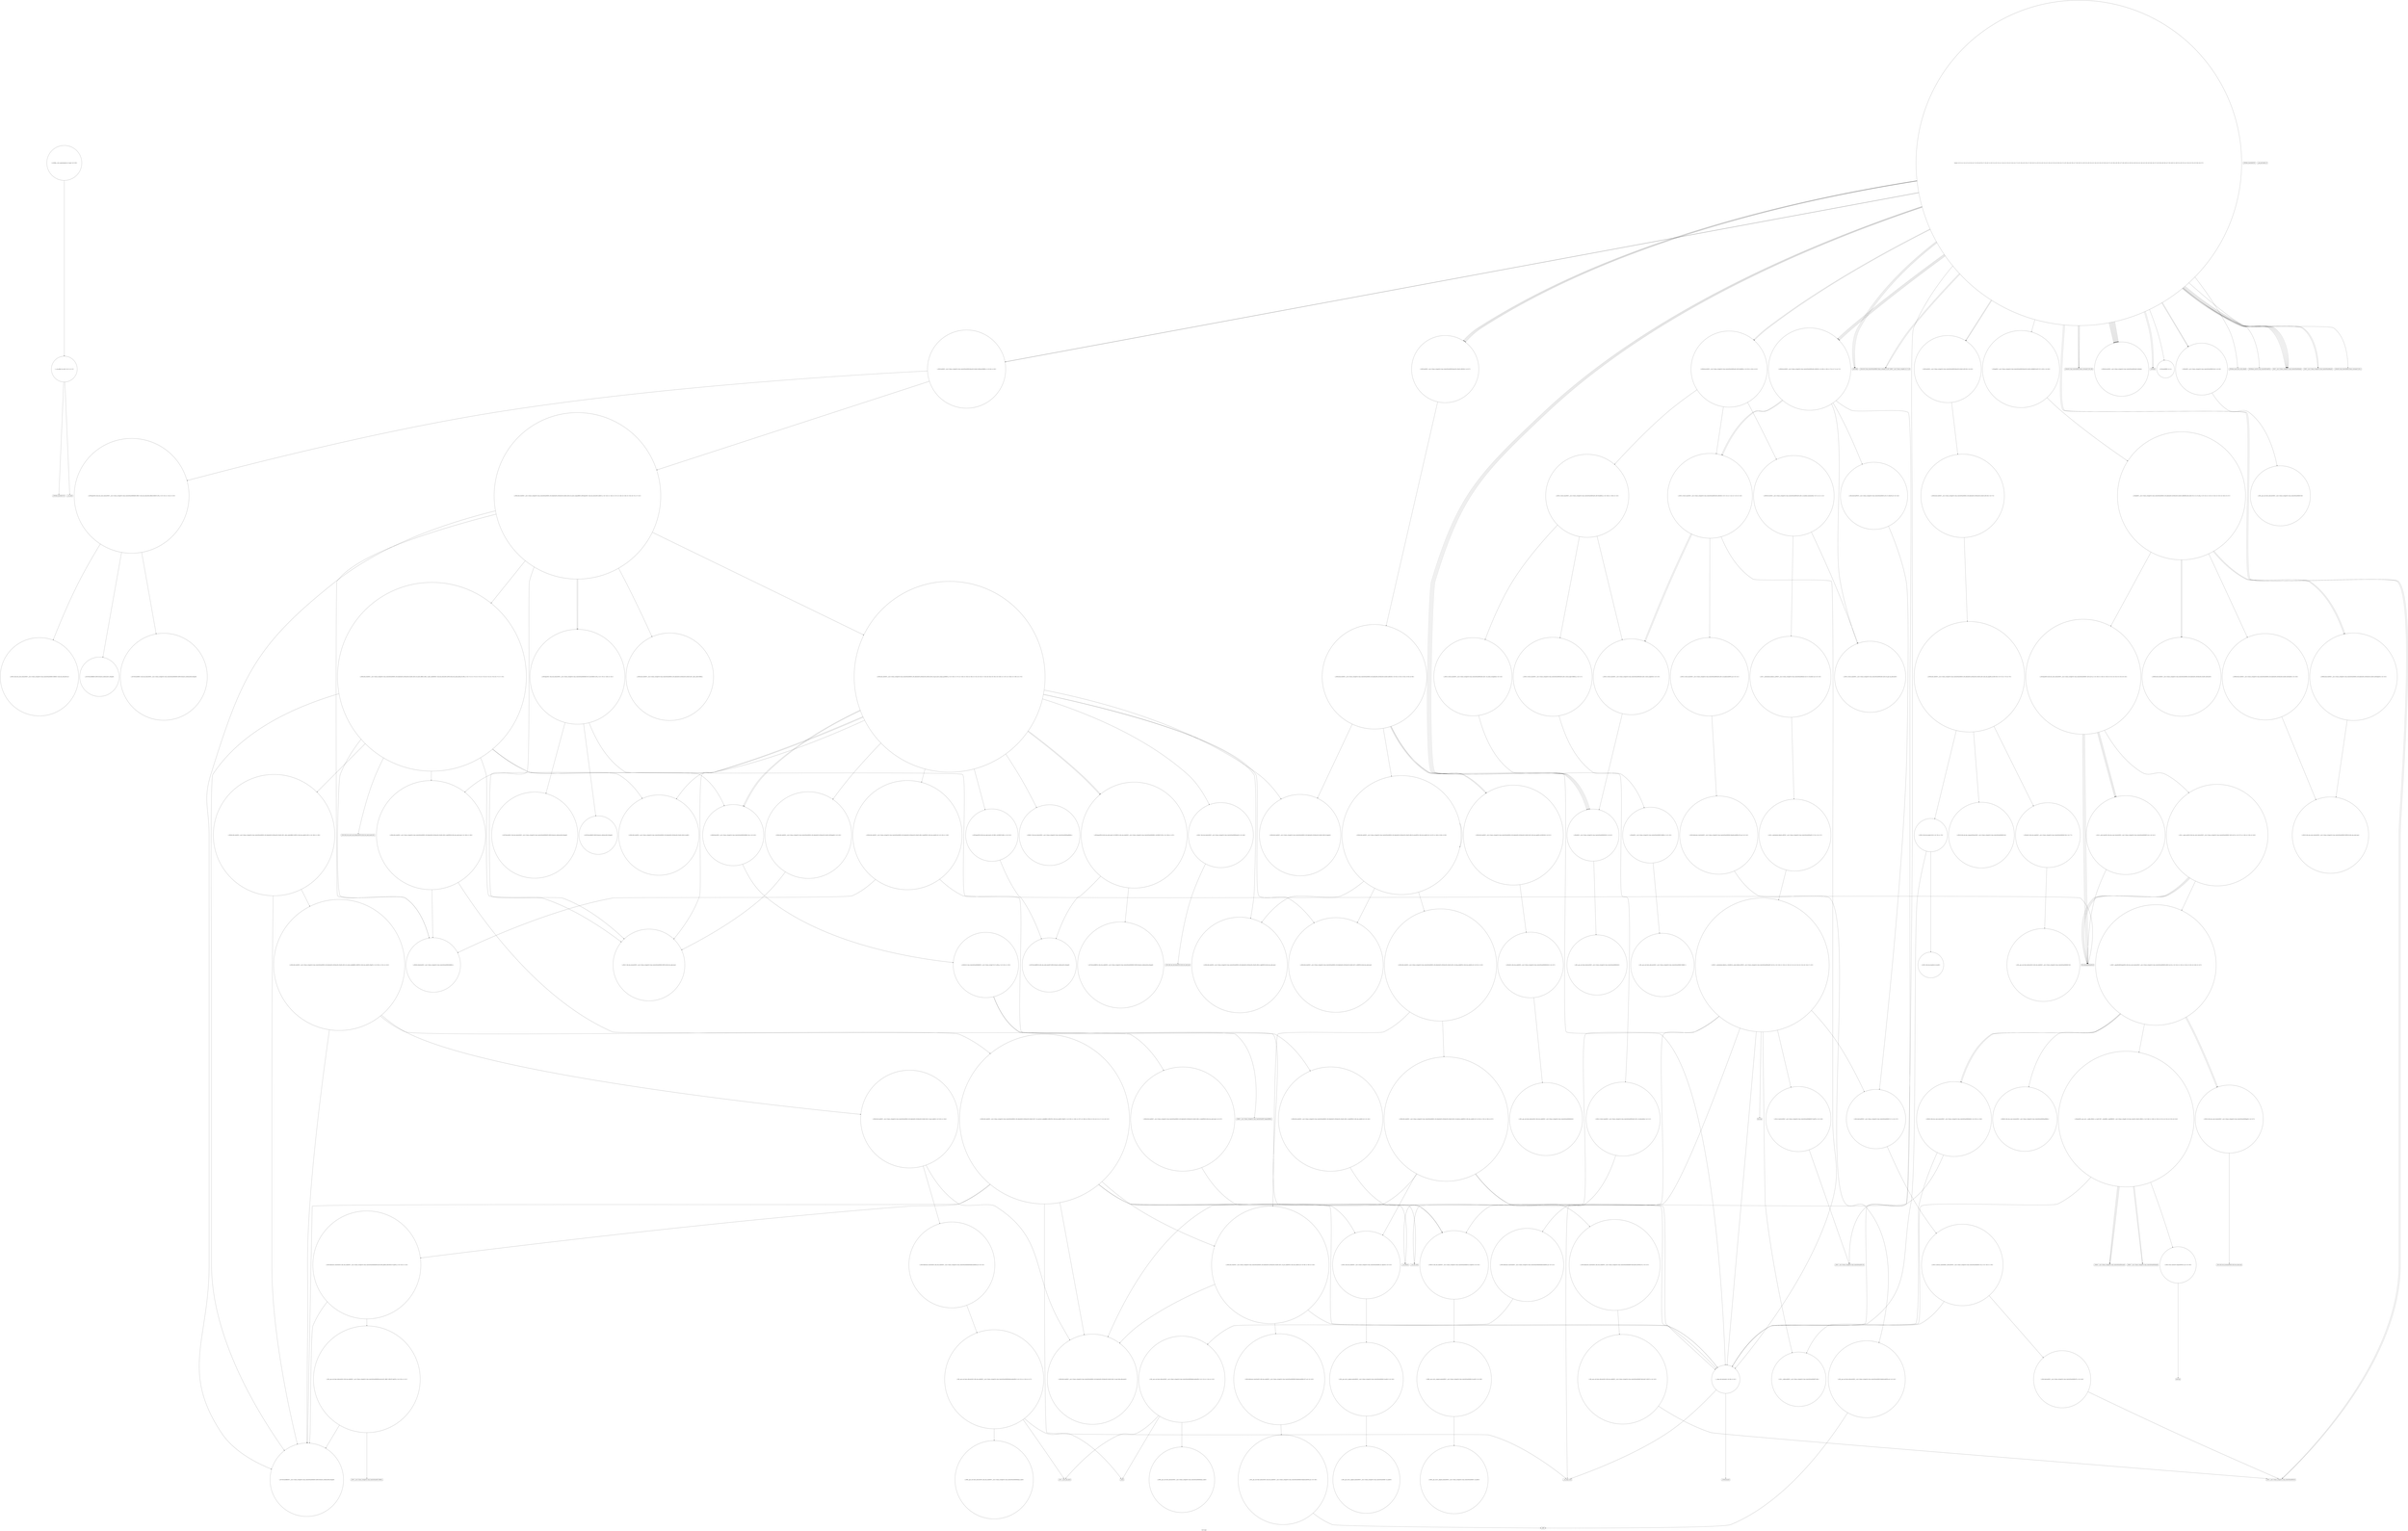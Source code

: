 digraph "Call Graph" {
	label="Call Graph";

	Node0x5641a1fd4bb0 [shape=record,shape=circle,label="{__cxx_global_var_init|{<s0>1|<s1>2}}"];
	Node0x5641a1fd4bb0:s0 -> Node0x5641a1fd4c30[color=black];
	Node0x5641a1fd4bb0:s1 -> Node0x5641a227f8e0[color=black];
	Node0x5641a2283480 [shape=record,shape=circle,label="{_ZNSt4pairISt23_Rb_tree_const_iteratorINSt7__cxx1112basic_stringIcSt11char_traitsIcESaIcEEEEbEC2IRSt17_Rb_tree_iteratorIS6_ERbLb1EEEOT_OT0_|{<s0>153|<s1>154|<s2>155}}"];
	Node0x5641a2283480:s0 -> Node0x5641a2285920[color=black];
	Node0x5641a2283480:s1 -> Node0x5641a22859a0[color=black];
	Node0x5641a2283480:s2 -> Node0x5641a2285a20[color=black];
	Node0x5641a227fae0 [shape=record,shape=Mrecord,label="{_ZNSirsERi}"];
	Node0x5641a2280fe0 [shape=record,shape=circle,label="{_ZNSt17_Rb_tree_iteratorINSt7__cxx1112basic_stringIcSt11char_traitsIcESaIcEEEEC2EPSt18_Rb_tree_node_base}"];
	Node0x5641a227fe60 [shape=record,shape=Mrecord,label="{_ZStrsIcSt11char_traitsIcESaIcEERSt13basic_istreamIT_T0_ES7_RNSt7__cxx1112basic_stringIS4_S5_T1_EE}"];
	Node0x5641a2281360 [shape=record,shape=circle,label="{_ZNSt17_Rb_tree_iteratorINSt7__cxx1112basic_stringIcSt11char_traitsIcESaIcEEEEmmEv|{<s0>188}}"];
	Node0x5641a2281360:s0 -> Node0x5641a22818e0[color=black];
	Node0x5641a22801e0 [shape=record,shape=Mrecord,label="{_ZNSt7__cxx1112basic_stringIcSt11char_traitsIcESaIcEED1Ev}"];
	Node0x5641a22816e0 [shape=record,shape=circle,label="{_ZNK9__gnu_cxx16__aligned_membufINSt7__cxx1112basic_stringIcSt11char_traitsIcESaIcEEEE6_M_ptrEv|{<s0>196}}"];
	Node0x5641a22816e0:s0 -> Node0x5641a2281760[color=black];
	Node0x5641a2280560 [shape=record,shape=circle,label="{_ZNSt8_Rb_treeINSt7__cxx1112basic_stringIcSt11char_traitsIcESaIcEEES5_St9_IdentityIS5_ESt4lessIS5_ESaIS5_EE13_Rb_tree_implIS9_Lb1EEC2Ev|{<s0>74|<s1>75|<s2>76}}"];
	Node0x5641a2280560:s0 -> Node0x5641a22805e0[color=black];
	Node0x5641a2280560:s1 -> Node0x5641a2280660[color=black];
	Node0x5641a2280560:s2 -> Node0x5641a22806e0[color=black];
	Node0x5641a2281a60 [shape=record,shape=Mrecord,label="{_ZSt29_Rb_tree_insert_and_rebalancebPSt18_Rb_tree_node_baseS0_RS_}"];
	Node0x5641a22808e0 [shape=record,shape=Mrecord,label="{__cxa_begin_catch}"];
	Node0x5641a2281de0 [shape=record,shape=circle,label="{_ZNSt16allocator_traitsISaISt13_Rb_tree_nodeINSt7__cxx1112basic_stringIcSt11char_traitsIcESaIcEEEEEE9constructIS6_JRKS6_EEEvRS8_PT_DpOT0_|{<s0>218|<s1>219}}"];
	Node0x5641a2281de0:s0 -> Node0x5641a2283700[color=black];
	Node0x5641a2281de0:s1 -> Node0x5641a2281e60[color=black];
	Node0x5641a2280c60 [shape=record,shape=circle,label="{_ZNSt8_Rb_treeINSt7__cxx1112basic_stringIcSt11char_traitsIcESaIcEEES5_St9_IdentityIS5_ESt4lessIS5_ESaIS5_EE7_S_leftEPSt18_Rb_tree_node_base}"];
	Node0x5641a22859a0 [shape=record,shape=circle,label="{_ZNSt23_Rb_tree_const_iteratorINSt7__cxx1112basic_stringIcSt11char_traitsIcESaIcEEEEC2ERKSt17_Rb_tree_iteratorIS5_E}"];
	Node0x5641a2282000 [shape=record,shape=circle,label="{_ZN9__gnu_cxx13new_allocatorISt13_Rb_tree_nodeINSt7__cxx1112basic_stringIcSt11char_traitsIcESaIcEEEEE7destroyIS7_EEvPT_|{<s0>103}}"];
	Node0x5641a2282000:s0 -> Node0x5641a22801e0[color=black];
	Node0x5641a2285d20 [shape=record,shape=circle,label="{_ZSt11__equal_auxISt23_Rb_tree_const_iteratorINSt7__cxx1112basic_stringIcSt11char_traitsIcESaIcEEEES7_EbT_S8_T0_|{<s0>237|<s1>238|<s2>239|<s3>240}}"];
	Node0x5641a2285d20:s0 -> Node0x5641a2285820[color=black];
	Node0x5641a2285d20:s1 -> Node0x5641a2285820[color=black];
	Node0x5641a2285d20:s2 -> Node0x5641a2285820[color=black];
	Node0x5641a2285d20:s3 -> Node0x5641a2285e20[color=black];
	Node0x5641a2282380 [shape=record,shape=circle,label="{_ZN9__gnu_cxx13new_allocatorISt13_Rb_tree_nodeINSt7__cxx1112basic_stringIcSt11char_traitsIcESaIcEEEEED2Ev}"];
	Node0x5641a22860a0 [shape=record,shape=Mrecord,label="{_ZNKSt7__cxx1112basic_stringIcSt11char_traitsIcESaIcEE4sizeEv}"];
	Node0x5641a2282700 [shape=record,shape=circle,label="{_ZNSt12_Vector_baseINSt7__cxx1112basic_stringIcSt11char_traitsIcESaIcEEESaIS5_EE17_M_create_storageEm|{<s0>118}}"];
	Node0x5641a2282700:s0 -> Node0x5641a2282900[color=black];
	Node0x5641a2282a80 [shape=record,shape=circle,label="{_ZNK9__gnu_cxx13new_allocatorINSt7__cxx1112basic_stringIcSt11char_traitsIcESaIcEEEE8max_sizeEv}"];
	Node0x5641a2282e00 [shape=record,shape=circle,label="{_ZSt10_ConstructINSt7__cxx1112basic_stringIcSt11char_traitsIcESaIcEEEJEEvPT_DpOT0_|{<s0>136}}"];
	Node0x5641a2282e00:s0 -> Node0x5641a22800e0[color=black];
	Node0x5641a2283180 [shape=record,shape=circle,label="{_ZSt8_DestroyINSt7__cxx1112basic_stringIcSt11char_traitsIcESaIcEEEEvPT_|{<s0>140}}"];
	Node0x5641a2283180:s0 -> Node0x5641a22801e0[color=black];
	Node0x5641a1fd4c30 [shape=record,shape=Mrecord,label="{_ZNSt8ios_base4InitC1Ev}"];
	Node0x5641a2283500 [shape=record,shape=circle,label="{_ZNSt8_Rb_treeINSt7__cxx1112basic_stringIcSt11char_traitsIcESaIcEEES5_St9_IdentityIS5_ESt4lessIS5_ESaIS5_EE24_M_get_insert_unique_posERKS5_|{<s0>156|<s1>157|<s2>158|<s3>159|<s4>160|<s5>161|<s6>162|<s7>163|<s8>164|<s9>165|<s10>166|<s11>167|<s12>168|<s13>169|<s14>170}}"];
	Node0x5641a2283500:s0 -> Node0x5641a2280ae0[color=black];
	Node0x5641a2283500:s1 -> Node0x5641a2281060[color=black];
	Node0x5641a2283500:s2 -> Node0x5641a2281160[color=black];
	Node0x5641a2283500:s3 -> Node0x5641a22810e0[color=black];
	Node0x5641a2283500:s4 -> Node0x5641a2280c60[color=black];
	Node0x5641a2283500:s5 -> Node0x5641a2280be0[color=black];
	Node0x5641a2283500:s6 -> Node0x5641a2280fe0[color=black];
	Node0x5641a2283500:s7 -> Node0x5641a2281260[color=black];
	Node0x5641a2283500:s8 -> Node0x5641a22811e0[color=black];
	Node0x5641a2283500:s9 -> Node0x5641a22812e0[color=black];
	Node0x5641a2283500:s10 -> Node0x5641a2281360[color=black];
	Node0x5641a2283500:s11 -> Node0x5641a22813e0[color=black];
	Node0x5641a2283500:s12 -> Node0x5641a22810e0[color=black];
	Node0x5641a2283500:s13 -> Node0x5641a22812e0[color=black];
	Node0x5641a2283500:s14 -> Node0x5641a2281460[color=black];
	Node0x5641a227fb60 [shape=record,shape=Mrecord,label="{_ZStlsISt11char_traitsIcEERSt13basic_ostreamIcT_ES5_PKc}"];
	Node0x5641a2281060 [shape=record,shape=circle,label="{_ZNSt8_Rb_treeINSt7__cxx1112basic_stringIcSt11char_traitsIcESaIcEEES5_St9_IdentityIS5_ESt4lessIS5_ESaIS5_EE6_M_endEv}"];
	Node0x5641a227fee0 [shape=record,shape=circle,label="{_ZNSt6vectorINSt7__cxx1112basic_stringIcSt11char_traitsIcESaIcEEESaIS5_EEixEm}"];
	Node0x5641a22813e0 [shape=record,shape=circle,label="{_ZNSt8_Rb_treeINSt7__cxx1112basic_stringIcSt11char_traitsIcESaIcEEES5_St9_IdentityIS5_ESt4lessIS5_ESaIS5_EE6_S_keyEPKSt18_Rb_tree_node_base|{<s0>189|<s1>190}}"];
	Node0x5641a22813e0:s0 -> Node0x5641a2281960[color=black];
	Node0x5641a22813e0:s1 -> Node0x5641a2283580[color=black];
	Node0x5641a2280260 [shape=record,shape=circle,label="{_ZSteqINSt7__cxx1112basic_stringIcSt11char_traitsIcESaIcEEESt4lessIS5_ESaIS5_EEbRKSt3setIT_T0_T1_ESF_|{<s0>66}}"];
	Node0x5641a2280260:s0 -> Node0x5641a2285aa0[color=black];
	Node0x5641a2281760 [shape=record,shape=circle,label="{_ZNK9__gnu_cxx16__aligned_membufINSt7__cxx1112basic_stringIcSt11char_traitsIcESaIcEEEE7_M_addrEv}"];
	Node0x5641a22805e0 [shape=record,shape=circle,label="{_ZNSaISt13_Rb_tree_nodeINSt7__cxx1112basic_stringIcSt11char_traitsIcESaIcEEEEEC2Ev|{<s0>77}}"];
	Node0x5641a22805e0:s0 -> Node0x5641a2280760[color=black];
	Node0x5641a2281ae0 [shape=record,shape=circle,label="{_ZNSt8_Rb_treeINSt7__cxx1112basic_stringIcSt11char_traitsIcESaIcEEES5_St9_IdentityIS5_ESt4lessIS5_ESaIS5_EE14_M_create_nodeIJRKS5_EEEPSt13_Rb_tree_nodeIS5_EDpOT_|{<s0>200|<s1>201|<s2>202}}"];
	Node0x5641a2281ae0:s0 -> Node0x5641a2281b60[color=black];
	Node0x5641a2281ae0:s1 -> Node0x5641a2283700[color=black];
	Node0x5641a2281ae0:s2 -> Node0x5641a2281be0[color=black];
	Node0x5641a2280960 [shape=record,shape=Mrecord,label="{_ZSt9terminatev}"];
	Node0x5641a2281e60 [shape=record,shape=circle,label="{_ZN9__gnu_cxx13new_allocatorISt13_Rb_tree_nodeINSt7__cxx1112basic_stringIcSt11char_traitsIcESaIcEEEEE9constructIS7_JRKS7_EEEvPT_DpOT0_|{<s0>220|<s1>221}}"];
	Node0x5641a2281e60:s0 -> Node0x5641a2283700[color=black];
	Node0x5641a2281e60:s1 -> Node0x5641a2281ee0[color=black];
	Node0x5641a2280ce0 [shape=record,shape=circle,label="{_ZNSt8_Rb_treeINSt7__cxx1112basic_stringIcSt11char_traitsIcESaIcEEES5_St9_IdentityIS5_ESt4lessIS5_ESaIS5_EE12_M_drop_nodeEPSt13_Rb_tree_nodeIS5_E|{<s0>92|<s1>93}}"];
	Node0x5641a2280ce0:s0 -> Node0x5641a2280d60[color=black];
	Node0x5641a2280ce0:s1 -> Node0x5641a2280de0[color=black];
	Node0x5641a2285a20 [shape=record,shape=circle,label="{_ZSt7forwardIRbEOT_RNSt16remove_referenceIS1_E4typeE}"];
	Node0x5641a2282080 [shape=record,shape=circle,label="{_ZN9__gnu_cxx16__aligned_membufINSt7__cxx1112basic_stringIcSt11char_traitsIcESaIcEEEE6_M_ptrEv|{<s0>104}}"];
	Node0x5641a2282080:s0 -> Node0x5641a2282100[color=black];
	Node0x5641a2285da0 [shape=record,shape=circle,label="{_ZSt12__niter_baseISt23_Rb_tree_const_iteratorINSt7__cxx1112basic_stringIcSt11char_traitsIcESaIcEEEEET_S8_|{<s0>241}}"];
	Node0x5641a2285da0:s0 -> Node0x5641a2285820[color=black];
	Node0x5641a2282400 [shape=record,shape=circle,label="{_ZN9__gnu_cxx13new_allocatorINSt7__cxx1112basic_stringIcSt11char_traitsIcESaIcEEEEC2Ev}"];
	Node0x5641a2286120 [shape=record,shape=circle,label="{_ZNSt11char_traitsIcE7compareEPKcS2_m|{<s0>258}}"];
	Node0x5641a2286120:s0 -> Node0x5641a2286220[color=black];
	Node0x5641a2282780 [shape=record,shape=circle,label="{_ZNSt12_Vector_baseINSt7__cxx1112basic_stringIcSt11char_traitsIcESaIcEEESaIS5_EE12_Vector_implD2Ev|{<s0>119}}"];
	Node0x5641a2282780:s0 -> Node0x5641a227fde0[color=black];
	Node0x5641a2282b00 [shape=record,shape=Mrecord,label="{_ZSt17__throw_bad_allocv}"];
	Node0x5641a2282e80 [shape=record,shape=circle,label="{_ZSt11__addressofINSt7__cxx1112basic_stringIcSt11char_traitsIcESaIcEEEEPT_RS6_}"];
	Node0x5641a2283200 [shape=record,shape=circle,label="{_ZNSt12_Vector_baseINSt7__cxx1112basic_stringIcSt11char_traitsIcESaIcEEESaIS5_EE13_M_deallocateEPS5_m|{<s0>141}}"];
	Node0x5641a2283200:s0 -> Node0x5641a2283280[color=black];
	Node0x5641a227f860 [shape=record,shape=Mrecord,label="{_ZNSt8ios_base4InitD1Ev}"];
	Node0x5641a2283580 [shape=record,shape=circle,label="{_ZNKSt9_IdentityINSt7__cxx1112basic_stringIcSt11char_traitsIcESaIcEEEEclERKS5_}"];
	Node0x5641a227fbe0 [shape=record,shape=Mrecord,label="{_ZNSolsEi}"];
	Node0x5641a22810e0 [shape=record,shape=circle,label="{_ZNKSt4lessINSt7__cxx1112basic_stringIcSt11char_traitsIcESaIcEEEEclERKS5_S8_|{<s0>182}}"];
	Node0x5641a22810e0:s0 -> Node0x5641a22814e0[color=black];
	Node0x5641a227ff60 [shape=record,shape=circle,label="{_ZNSt3setINSt7__cxx1112basic_stringIcSt11char_traitsIcESaIcEEESt4lessIS5_ESaIS5_EEC2Ev|{<s0>63}}"];
	Node0x5641a227ff60:s0 -> Node0x5641a22804e0[color=black];
	Node0x5641a2281460 [shape=record,shape=circle,label="{_ZNSt4pairIPSt18_Rb_tree_node_baseS1_EC2IRS1_Lb1EEEOT_RKS1_|{<s0>191}}"];
	Node0x5641a2281460:s0 -> Node0x5641a2281860[color=black];
	Node0x5641a22802e0 [shape=record,shape=circle,label="{_ZSt3minIiERKT_S2_S2_}"];
	Node0x5641a22817e0 [shape=record,shape=circle,label="{_ZSt7forwardIRPSt13_Rb_tree_nodeINSt7__cxx1112basic_stringIcSt11char_traitsIcESaIcEEEEEOT_RNSt16remove_referenceISA_E4typeE}"];
	Node0x5641a2280660 [shape=record,shape=circle,label="{_ZNSt20_Rb_tree_key_compareISt4lessINSt7__cxx1112basic_stringIcSt11char_traitsIcESaIcEEEEEC2Ev}"];
	Node0x5641a2281b60 [shape=record,shape=circle,label="{_ZNSt8_Rb_treeINSt7__cxx1112basic_stringIcSt11char_traitsIcESaIcEEES5_St9_IdentityIS5_ESt4lessIS5_ESaIS5_EE11_M_get_nodeEv|{<s0>203|<s1>204}}"];
	Node0x5641a2281b60:s0 -> Node0x5641a2280ee0[color=black];
	Node0x5641a2281b60:s1 -> Node0x5641a2281c60[color=black];
	Node0x5641a22809e0 [shape=record,shape=circle,label="{_ZNSt8_Rb_treeINSt7__cxx1112basic_stringIcSt11char_traitsIcESaIcEEES5_St9_IdentityIS5_ESt4lessIS5_ESaIS5_EED2Ev|{<s0>82|<s1>83|<s2>84|<s3>85|<s4>86}}"];
	Node0x5641a22809e0:s0 -> Node0x5641a2280ae0[color=black];
	Node0x5641a22809e0:s1 -> Node0x5641a2280a60[color=black];
	Node0x5641a22809e0:s2 -> Node0x5641a2280b60[color=black];
	Node0x5641a22809e0:s3 -> Node0x5641a2280b60[color=black];
	Node0x5641a22809e0:s4 -> Node0x5641a2280860[color=black];
	Node0x5641a2281ee0 [shape=record,shape=Mrecord,label="{_ZNSt7__cxx1112basic_stringIcSt11char_traitsIcESaIcEEC1ERKS4_}"];
	Node0x5641a2280d60 [shape=record,shape=circle,label="{_ZNSt8_Rb_treeINSt7__cxx1112basic_stringIcSt11char_traitsIcESaIcEEES5_St9_IdentityIS5_ESt4lessIS5_ESaIS5_EE15_M_destroy_nodeEPSt13_Rb_tree_nodeIS5_E|{<s0>94|<s1>95|<s2>96|<s3>97}}"];
	Node0x5641a2280d60:s0 -> Node0x5641a2280ee0[color=black];
	Node0x5641a2280d60:s1 -> Node0x5641a2281f80[color=black];
	Node0x5641a2280d60:s2 -> Node0x5641a2280e60[color=black];
	Node0x5641a2280d60:s3 -> Node0x5641a2280860[color=black];
	Node0x5641a2285aa0 [shape=record,shape=circle,label="{_ZSteqINSt7__cxx1112basic_stringIcSt11char_traitsIcESaIcEEES5_St9_IdentityIS5_ESt4lessIS5_ESaIS5_EEbRKSt8_Rb_treeIT_T0_T1_T2_T3_ESJ_|{<s0>222|<s1>223|<s2>224|<s3>225|<s4>226|<s5>227}}"];
	Node0x5641a2285aa0:s0 -> Node0x5641a2285b20[color=black];
	Node0x5641a2285aa0:s1 -> Node0x5641a2285b20[color=black];
	Node0x5641a2285aa0:s2 -> Node0x5641a2285c20[color=black];
	Node0x5641a2285aa0:s3 -> Node0x5641a2285ca0[color=black];
	Node0x5641a2285aa0:s4 -> Node0x5641a2285c20[color=black];
	Node0x5641a2285aa0:s5 -> Node0x5641a2285ba0[color=black];
	Node0x5641a2282100 [shape=record,shape=circle,label="{_ZN9__gnu_cxx16__aligned_membufINSt7__cxx1112basic_stringIcSt11char_traitsIcESaIcEEEE7_M_addrEv}"];
	Node0x5641a2285e20 [shape=record,shape=circle,label="{_ZNSt7__equalILb0EE5equalISt23_Rb_tree_const_iteratorINSt7__cxx1112basic_stringIcSt11char_traitsIcESaIcEEEES9_EEbT_SA_T0_|{<s0>242|<s1>243|<s2>244|<s3>245|<s4>246|<s5>247}}"];
	Node0x5641a2285e20:s0 -> Node0x5641a2285ea0[color=black];
	Node0x5641a2285e20:s1 -> Node0x5641a2285fa0[color=black];
	Node0x5641a2285e20:s2 -> Node0x5641a2285fa0[color=black];
	Node0x5641a2285e20:s3 -> Node0x5641a2285f20[color=black];
	Node0x5641a2285e20:s4 -> Node0x5641a2286020[color=black];
	Node0x5641a2285e20:s5 -> Node0x5641a2286020[color=black];
	Node0x5641a2282480 [shape=record,shape=circle,label="{_ZN9__gnu_cxx13new_allocatorINSt7__cxx1112basic_stringIcSt11char_traitsIcESaIcEEEED2Ev}"];
	Node0x5641a22861a0 [shape=record,shape=Mrecord,label="{_ZNKSt7__cxx1112basic_stringIcSt11char_traitsIcESaIcEE4dataEv}"];
	Node0x5641a2282800 [shape=record,shape=circle,label="{_ZNSaINSt7__cxx1112basic_stringIcSt11char_traitsIcESaIcEEEEC2ERKS5_|{<s0>120}}"];
	Node0x5641a2282800:s0 -> Node0x5641a2282880[color=black];
	Node0x5641a2282b80 [shape=record,shape=Mrecord,label="{_Znwm}"];
	Node0x5641a2282f00 [shape=record,shape=circle,label="{_ZSt8_DestroyIPNSt7__cxx1112basic_stringIcSt11char_traitsIcESaIcEEEEvT_S7_|{<s0>137}}"];
	Node0x5641a2282f00:s0 -> Node0x5641a2283100[color=black];
	Node0x5641a2283280 [shape=record,shape=circle,label="{_ZNSt16allocator_traitsISaINSt7__cxx1112basic_stringIcSt11char_traitsIcESaIcEEEEE10deallocateERS6_PS5_m|{<s0>142}}"];
	Node0x5641a2283280:s0 -> Node0x5641a2283300[color=black];
	Node0x5641a227f8e0 [shape=record,shape=Mrecord,label="{__cxa_atexit}"];
	Node0x5641a2283600 [shape=record,shape=circle,label="{_ZNSt8_Rb_treeINSt7__cxx1112basic_stringIcSt11char_traitsIcESaIcEEES5_St9_IdentityIS5_ESt4lessIS5_ESaIS5_EE11_Alloc_nodeC2ERSB_}"];
	Node0x5641a227fc60 [shape=record,shape=circle,label="{_ZNSaINSt7__cxx1112basic_stringIcSt11char_traitsIcESaIcEEEEC2Ev|{<s0>58}}"];
	Node0x5641a227fc60:s0 -> Node0x5641a2282400[color=black];
	Node0x5641a2281160 [shape=record,shape=circle,label="{_ZNSt8_Rb_treeINSt7__cxx1112basic_stringIcSt11char_traitsIcESaIcEEES5_St9_IdentityIS5_ESt4lessIS5_ESaIS5_EE6_S_keyEPKSt13_Rb_tree_nodeIS5_E|{<s0>183|<s1>184}}"];
	Node0x5641a2281160:s0 -> Node0x5641a22815e0[color=black];
	Node0x5641a2281160:s1 -> Node0x5641a2283580[color=black];
	Node0x5641a227ffe0 [shape=record,shape=circle,label="{_ZNSt3setINSt7__cxx1112basic_stringIcSt11char_traitsIcESaIcEEESt4lessIS5_ESaIS5_EE6insertERKS5_|{<s0>64|<s1>65}}"];
	Node0x5641a227ffe0:s0 -> Node0x5641a2283400[color=black];
	Node0x5641a227ffe0:s1 -> Node0x5641a2283480[color=black];
	Node0x5641a22814e0 [shape=record,shape=circle,label="{_ZStltIcSt11char_traitsIcESaIcEEbRKNSt7__cxx1112basic_stringIT_T0_T1_EESA_|{<s0>192|<s1>193}}"];
	Node0x5641a22814e0:s0 -> Node0x5641a2281560[color=black];
	Node0x5641a22814e0:s1 -> Node0x5641a2280860[color=black];
	Node0x5641a2280360 [shape=record,shape=circle,label="{_ZNSt3setINSt7__cxx1112basic_stringIcSt11char_traitsIcESaIcEEESt4lessIS5_ESaIS5_EED2Ev|{<s0>67}}"];
	Node0x5641a2280360:s0 -> Node0x5641a22809e0[color=black];
	Node0x5641a2281860 [shape=record,shape=circle,label="{_ZSt7forwardIRPSt18_Rb_tree_node_baseEOT_RNSt16remove_referenceIS3_E4typeE}"];
	Node0x5641a22806e0 [shape=record,shape=circle,label="{_ZNSt15_Rb_tree_headerC2Ev|{<s0>78|<s1>79}}"];
	Node0x5641a22806e0:s0 -> Node0x5641a22807e0[color=black];
	Node0x5641a22806e0:s1 -> Node0x5641a2280860[color=black];
	Node0x5641a2281be0 [shape=record,shape=circle,label="{_ZNSt8_Rb_treeINSt7__cxx1112basic_stringIcSt11char_traitsIcESaIcEEES5_St9_IdentityIS5_ESt4lessIS5_ESaIS5_EE17_M_construct_nodeIJRKS5_EEEvPSt13_Rb_tree_nodeIS5_EDpOT_|{<s0>205|<s1>206|<s2>207|<s3>208|<s4>209|<s5>210|<s6>211|<s7>212|<s8>213}}"];
	Node0x5641a2281be0:s0 -> Node0x5641a2280ee0[color=black];
	Node0x5641a2281be0:s1 -> Node0x5641a2281f80[color=black];
	Node0x5641a2281be0:s2 -> Node0x5641a2283700[color=black];
	Node0x5641a2281be0:s3 -> Node0x5641a2281de0[color=black];
	Node0x5641a2281be0:s4 -> Node0x5641a22808e0[color=black];
	Node0x5641a2281be0:s5 -> Node0x5641a2280de0[color=black];
	Node0x5641a2281be0:s6 -> Node0x5641a2282f80[color=black];
	Node0x5641a2281be0:s7 -> Node0x5641a2283000[color=black];
	Node0x5641a2281be0:s8 -> Node0x5641a2280860[color=black];
	Node0x5641a2280a60 [shape=record,shape=circle,label="{_ZNSt8_Rb_treeINSt7__cxx1112basic_stringIcSt11char_traitsIcESaIcEEES5_St9_IdentityIS5_ESt4lessIS5_ESaIS5_EE8_M_eraseEPSt13_Rb_tree_nodeIS5_E|{<s0>87|<s1>88|<s2>89|<s3>90}}"];
	Node0x5641a2280a60:s0 -> Node0x5641a2280be0[color=black];
	Node0x5641a2280a60:s1 -> Node0x5641a2280a60[color=black];
	Node0x5641a2280a60:s2 -> Node0x5641a2280c60[color=black];
	Node0x5641a2280a60:s3 -> Node0x5641a2280ce0[color=black];
	Node0x5641a22857a0 [shape=record,shape=circle,label="{_ZSt7forwardISt17_Rb_tree_iteratorINSt7__cxx1112basic_stringIcSt11char_traitsIcESaIcEEEEEOT_RNSt16remove_referenceIS8_E4typeE}"];
	Node0x5641a2280de0 [shape=record,shape=circle,label="{_ZNSt8_Rb_treeINSt7__cxx1112basic_stringIcSt11char_traitsIcESaIcEEES5_St9_IdentityIS5_ESt4lessIS5_ESaIS5_EE11_M_put_nodeEPSt13_Rb_tree_nodeIS5_E|{<s0>98|<s1>99|<s2>100}}"];
	Node0x5641a2280de0:s0 -> Node0x5641a2280ee0[color=black];
	Node0x5641a2280de0:s1 -> Node0x5641a2282180[color=black];
	Node0x5641a2280de0:s2 -> Node0x5641a2280860[color=black];
	Node0x5641a2285b20 [shape=record,shape=circle,label="{_ZNKSt8_Rb_treeINSt7__cxx1112basic_stringIcSt11char_traitsIcESaIcEEES5_St9_IdentityIS5_ESt4lessIS5_ESaIS5_EE4sizeEv}"];
	Node0x5641a2282180 [shape=record,shape=circle,label="{_ZNSt16allocator_traitsISaISt13_Rb_tree_nodeINSt7__cxx1112basic_stringIcSt11char_traitsIcESaIcEEEEEE10deallocateERS8_PS7_m|{<s0>105}}"];
	Node0x5641a2282180:s0 -> Node0x5641a2282200[color=black];
	Node0x5641a2285ea0 [shape=record,shape=circle,label="{_ZNKSt23_Rb_tree_const_iteratorINSt7__cxx1112basic_stringIcSt11char_traitsIcESaIcEEEEneERKS6_}"];
	Node0x5641a2282500 [shape=record,shape=circle,label="{_ZNSt12_Vector_baseINSt7__cxx1112basic_stringIcSt11char_traitsIcESaIcEEESaIS5_EEC2EmRKS6_|{<s0>108|<s1>109|<s2>110}}"];
	Node0x5641a2282500:s0 -> Node0x5641a2282680[color=black];
	Node0x5641a2282500:s1 -> Node0x5641a2282700[color=black];
	Node0x5641a2282500:s2 -> Node0x5641a2282780[color=black];
	Node0x5641a2286220 [shape=record,shape=Mrecord,label="{memcmp}"];
	Node0x5641a2282880 [shape=record,shape=circle,label="{_ZN9__gnu_cxx13new_allocatorINSt7__cxx1112basic_stringIcSt11char_traitsIcESaIcEEEEC2ERKS7_}"];
	Node0x5641a2282c00 [shape=record,shape=circle,label="{_ZSt27__uninitialized_default_n_aIPNSt7__cxx1112basic_stringIcSt11char_traitsIcESaIcEEEmS5_ET_S7_T0_RSaIT1_E|{<s0>126}}"];
	Node0x5641a2282c00:s0 -> Node0x5641a2282d00[color=black];
	Node0x5641a2282f80 [shape=record,shape=Mrecord,label="{__cxa_rethrow}"];
	Node0x5641a2283300 [shape=record,shape=circle,label="{_ZN9__gnu_cxx13new_allocatorINSt7__cxx1112basic_stringIcSt11char_traitsIcESaIcEEEE10deallocateEPS6_m|{<s0>143}}"];
	Node0x5641a2283300:s0 -> Node0x5641a2282280[color=black];
	Node0x5641a227f960 [shape=record,shape=circle,label="{main|{<s0>3|<s1>4|<s2>5|<s3>6|<s4>7|<s5>8|<s6>9|<s7>10|<s8>11|<s9>12|<s10>13|<s11>14|<s12>15|<s13>16|<s14>17|<s15>18|<s16>19|<s17>20|<s18>21|<s19>22|<s20>23|<s21>24|<s22>25|<s23>26|<s24>27|<s25>28|<s26>29|<s27>30|<s28>31|<s29>32|<s30>33|<s31>34|<s32>35|<s33>36|<s34>37|<s35>38|<s36>39|<s37>40|<s38>41|<s39>42|<s40>43|<s41>44|<s42>45|<s43>46|<s44>47|<s45>48|<s46>49|<s47>50|<s48>51|<s49>52|<s50>53|<s51>54|<s52>55|<s53>56|<s54>57}}"];
	Node0x5641a227f960:s0 -> Node0x5641a227f9e0[color=black];
	Node0x5641a227f960:s1 -> Node0x5641a227fa60[color=black];
	Node0x5641a227f960:s2 -> Node0x5641a227fae0[color=black];
	Node0x5641a227f960:s3 -> Node0x5641a227fb60[color=black];
	Node0x5641a227f960:s4 -> Node0x5641a227fbe0[color=black];
	Node0x5641a227f960:s5 -> Node0x5641a227fb60[color=black];
	Node0x5641a227f960:s6 -> Node0x5641a227fae0[color=black];
	Node0x5641a227f960:s7 -> Node0x5641a227fae0[color=black];
	Node0x5641a227f960:s8 -> Node0x5641a227fc60[color=black];
	Node0x5641a227f960:s9 -> Node0x5641a227fce0[color=black];
	Node0x5641a227f960:s10 -> Node0x5641a227fde0[color=black];
	Node0x5641a227f960:s11 -> Node0x5641a227fc60[color=black];
	Node0x5641a227f960:s12 -> Node0x5641a227fce0[color=black];
	Node0x5641a227f960:s13 -> Node0x5641a227fde0[color=black];
	Node0x5641a227f960:s14 -> Node0x5641a227fee0[color=black];
	Node0x5641a227f960:s15 -> Node0x5641a227fe60[color=black];
	Node0x5641a227f960:s16 -> Node0x5641a227fde0[color=black];
	Node0x5641a227f960:s17 -> Node0x5641a227fde0[color=black];
	Node0x5641a227f960:s18 -> Node0x5641a227fee0[color=black];
	Node0x5641a227f960:s19 -> Node0x5641a227fe60[color=black];
	Node0x5641a227f960:s20 -> Node0x5641a227ff60[color=black];
	Node0x5641a227f960:s21 -> Node0x5641a227fee0[color=black];
	Node0x5641a227f960:s22 -> Node0x5641a227ffe0[color=black];
	Node0x5641a227f960:s23 -> Node0x5641a227fee0[color=black];
	Node0x5641a227f960:s24 -> Node0x5641a2280060[color=black];
	Node0x5641a227f960:s25 -> Node0x5641a227fee0[color=black];
	Node0x5641a227f960:s26 -> Node0x5641a2280060[color=black];
	Node0x5641a227f960:s27 -> Node0x5641a227ff60[color=black];
	Node0x5641a227f960:s28 -> Node0x5641a22800e0[color=black];
	Node0x5641a227f960:s29 -> Node0x5641a227fee0[color=black];
	Node0x5641a227f960:s30 -> Node0x5641a2280060[color=black];
	Node0x5641a227f960:s31 -> Node0x5641a227fee0[color=black];
	Node0x5641a227f960:s32 -> Node0x5641a2280060[color=black];
	Node0x5641a227f960:s33 -> Node0x5641a227fee0[color=black];
	Node0x5641a227f960:s34 -> Node0x5641a2280060[color=black];
	Node0x5641a227f960:s35 -> Node0x5641a2280160[color=black];
	Node0x5641a227f960:s36 -> Node0x5641a22801e0[color=black];
	Node0x5641a227f960:s37 -> Node0x5641a227fee0[color=black];
	Node0x5641a227f960:s38 -> Node0x5641a2280060[color=black];
	Node0x5641a227f960:s39 -> Node0x5641a2280160[color=black];
	Node0x5641a227f960:s40 -> Node0x5641a227ffe0[color=black];
	Node0x5641a227f960:s41 -> Node0x5641a22801e0[color=black];
	Node0x5641a227f960:s42 -> Node0x5641a2280260[color=black];
	Node0x5641a227f960:s43 -> Node0x5641a22802e0[color=black];
	Node0x5641a227f960:s44 -> Node0x5641a2280360[color=black];
	Node0x5641a227f960:s45 -> Node0x5641a2280360[color=black];
	Node0x5641a227f960:s46 -> Node0x5641a227fb60[color=black];
	Node0x5641a227f960:s47 -> Node0x5641a227fbe0[color=black];
	Node0x5641a227f960:s48 -> Node0x5641a22803e0[color=black];
	Node0x5641a227f960:s49 -> Node0x5641a2280360[color=black];
	Node0x5641a227f960:s50 -> Node0x5641a2280460[color=black];
	Node0x5641a227f960:s51 -> Node0x5641a2280460[color=black];
	Node0x5641a227f960:s52 -> Node0x5641a2280360[color=black];
	Node0x5641a227f960:s53 -> Node0x5641a2280460[color=black];
	Node0x5641a227f960:s54 -> Node0x5641a2280460[color=black];
	Node0x5641a2283680 [shape=record,shape=circle,label="{_ZNSt8_Rb_treeINSt7__cxx1112basic_stringIcSt11char_traitsIcESaIcEEES5_St9_IdentityIS5_ESt4lessIS5_ESaIS5_EE10_M_insert_IRKS5_NSB_11_Alloc_nodeEEESt17_Rb_tree_iteratorIS5_EPSt18_Rb_tree_node_baseSJ_OT_RT0_|{<s0>171|<s1>172|<s2>173|<s3>174|<s4>175|<s5>176|<s6>177|<s7>178}}"];
	Node0x5641a2283680:s0 -> Node0x5641a2281060[color=black];
	Node0x5641a2283680:s1 -> Node0x5641a2283580[color=black];
	Node0x5641a2283680:s2 -> Node0x5641a22813e0[color=black];
	Node0x5641a2283680:s3 -> Node0x5641a22810e0[color=black];
	Node0x5641a2283680:s4 -> Node0x5641a2283700[color=black];
	Node0x5641a2283680:s5 -> Node0x5641a22819e0[color=black];
	Node0x5641a2283680:s6 -> Node0x5641a2281a60[color=black];
	Node0x5641a2283680:s7 -> Node0x5641a2280fe0[color=black];
	Node0x5641a227fce0 [shape=record,shape=circle,label="{_ZNSt6vectorINSt7__cxx1112basic_stringIcSt11char_traitsIcESaIcEEESaIS5_EEC2EmRKS6_|{<s0>59|<s1>60|<s2>61}}"];
	Node0x5641a227fce0:s0 -> Node0x5641a2282500[color=black];
	Node0x5641a227fce0:s1 -> Node0x5641a2282580[color=black];
	Node0x5641a227fce0:s2 -> Node0x5641a2282600[color=black];
	Node0x5641a22811e0 [shape=record,shape=circle,label="{_ZNKSt17_Rb_tree_iteratorINSt7__cxx1112basic_stringIcSt11char_traitsIcESaIcEEEEeqERKS6_}"];
	Node0x5641a2280060 [shape=record,shape=Mrecord,label="{_ZNSt7__cxx1112basic_stringIcSt11char_traitsIcESaIcEEixEm}"];
	Node0x5641a2281560 [shape=record,shape=Mrecord,label="{_ZNKSt7__cxx1112basic_stringIcSt11char_traitsIcESaIcEE7compareERKS4_}"];
	Node0x5641a22803e0 [shape=record,shape=Mrecord,label="{_ZStlsISt11char_traitsIcEERSt13basic_ostreamIcT_ES5_c}"];
	Node0x5641a22818e0 [shape=record,shape=Mrecord,label="{_ZSt18_Rb_tree_decrementPSt18_Rb_tree_node_base}"];
	Node0x5641a2280760 [shape=record,shape=circle,label="{_ZN9__gnu_cxx13new_allocatorISt13_Rb_tree_nodeINSt7__cxx1112basic_stringIcSt11char_traitsIcESaIcEEEEEC2Ev}"];
	Node0x5641a2281c60 [shape=record,shape=circle,label="{_ZNSt16allocator_traitsISaISt13_Rb_tree_nodeINSt7__cxx1112basic_stringIcSt11char_traitsIcESaIcEEEEEE8allocateERS8_m|{<s0>214}}"];
	Node0x5641a2281c60:s0 -> Node0x5641a2281ce0[color=black];
	Node0x5641a2280ae0 [shape=record,shape=circle,label="{_ZNSt8_Rb_treeINSt7__cxx1112basic_stringIcSt11char_traitsIcESaIcEEES5_St9_IdentityIS5_ESt4lessIS5_ESaIS5_EE8_M_beginEv}"];
	Node0x5641a2285820 [shape=record,shape=Mrecord,label="{llvm.memcpy.p0i8.p0i8.i64}"];
	Node0x5641a2280e60 [shape=record,shape=circle,label="{_ZNSt16allocator_traitsISaISt13_Rb_tree_nodeINSt7__cxx1112basic_stringIcSt11char_traitsIcESaIcEEEEEE7destroyIS6_EEvRS8_PT_|{<s0>101}}"];
	Node0x5641a2280e60:s0 -> Node0x5641a2282000[color=black];
	Node0x5641a2285ba0 [shape=record,shape=circle,label="{_ZSt5equalISt23_Rb_tree_const_iteratorINSt7__cxx1112basic_stringIcSt11char_traitsIcESaIcEEEES7_EbT_S8_T0_|{<s0>228|<s1>229|<s2>230|<s3>231|<s4>232|<s5>233|<s6>234}}"];
	Node0x5641a2285ba0:s0 -> Node0x5641a2285820[color=black];
	Node0x5641a2285ba0:s1 -> Node0x5641a2285da0[color=black];
	Node0x5641a2285ba0:s2 -> Node0x5641a2285820[color=black];
	Node0x5641a2285ba0:s3 -> Node0x5641a2285da0[color=black];
	Node0x5641a2285ba0:s4 -> Node0x5641a2285820[color=black];
	Node0x5641a2285ba0:s5 -> Node0x5641a2285da0[color=black];
	Node0x5641a2285ba0:s6 -> Node0x5641a2285d20[color=black];
	Node0x5641a2282200 [shape=record,shape=circle,label="{_ZN9__gnu_cxx13new_allocatorISt13_Rb_tree_nodeINSt7__cxx1112basic_stringIcSt11char_traitsIcESaIcEEEEE10deallocateEPS8_m|{<s0>106}}"];
	Node0x5641a2282200:s0 -> Node0x5641a2282280[color=black];
	Node0x5641a2285f20 [shape=record,shape=circle,label="{_ZSteqIcEN9__gnu_cxx11__enable_ifIXsr9__is_charIT_EE7__valueEbE6__typeERKNSt7__cxx1112basic_stringIS2_St11char_traitsIS2_ESaIS2_EEESC_|{<s0>248|<s1>249|<s2>250|<s3>251|<s4>252|<s5>253|<s6>254}}"];
	Node0x5641a2285f20:s0 -> Node0x5641a22860a0[color=black];
	Node0x5641a2285f20:s1 -> Node0x5641a22860a0[color=black];
	Node0x5641a2285f20:s2 -> Node0x5641a22861a0[color=black];
	Node0x5641a2285f20:s3 -> Node0x5641a22861a0[color=black];
	Node0x5641a2285f20:s4 -> Node0x5641a22860a0[color=black];
	Node0x5641a2285f20:s5 -> Node0x5641a2286120[color=black];
	Node0x5641a2285f20:s6 -> Node0x5641a2280860[color=black];
	Node0x5641a2282580 [shape=record,shape=circle,label="{_ZNSt6vectorINSt7__cxx1112basic_stringIcSt11char_traitsIcESaIcEEESaIS5_EE21_M_default_initializeEm|{<s0>111|<s1>112}}"];
	Node0x5641a2282580:s0 -> Node0x5641a2282c80[color=black];
	Node0x5641a2282580:s1 -> Node0x5641a2282c00[color=black];
	Node0x5641a22862a0 [shape=record,shape=Mrecord,label="{_ZSt18_Rb_tree_incrementPKSt18_Rb_tree_node_base}"];
	Node0x5641a2282900 [shape=record,shape=circle,label="{_ZNSt12_Vector_baseINSt7__cxx1112basic_stringIcSt11char_traitsIcESaIcEEESaIS5_EE11_M_allocateEm|{<s0>121}}"];
	Node0x5641a2282900:s0 -> Node0x5641a2282980[color=black];
	Node0x5641a2282c80 [shape=record,shape=circle,label="{_ZNSt12_Vector_baseINSt7__cxx1112basic_stringIcSt11char_traitsIcESaIcEEESaIS5_EE19_M_get_Tp_allocatorEv}"];
	Node0x5641a2283000 [shape=record,shape=Mrecord,label="{__cxa_end_catch}"];
	Node0x5641a2283380 [shape=record,shape=circle,label="{_ZSt8_DestroyIPNSt7__cxx1112basic_stringIcSt11char_traitsIcESaIcEEES5_EvT_S7_RSaIT0_E|{<s0>144}}"];
	Node0x5641a2283380:s0 -> Node0x5641a2282f00[color=black];
	Node0x5641a227f9e0 [shape=record,shape=Mrecord,label="{_ZNSt8ios_base15sync_with_stdioEb}"];
	Node0x5641a2283700 [shape=record,shape=circle,label="{_ZSt7forwardIRKNSt7__cxx1112basic_stringIcSt11char_traitsIcESaIcEEEEOT_RNSt16remove_referenceIS8_E4typeE}"];
	Node0x5641a227fd60 [shape=record,shape=Mrecord,label="{__gxx_personality_v0}"];
	Node0x5641a2281260 [shape=record,shape=circle,label="{_ZNSt8_Rb_treeINSt7__cxx1112basic_stringIcSt11char_traitsIcESaIcEEES5_St9_IdentityIS5_ESt4lessIS5_ESaIS5_EE5beginEv|{<s0>185}}"];
	Node0x5641a2281260:s0 -> Node0x5641a2280fe0[color=black];
	Node0x5641a22800e0 [shape=record,shape=Mrecord,label="{_ZNSt7__cxx1112basic_stringIcSt11char_traitsIcESaIcEEC1Ev}"];
	Node0x5641a22815e0 [shape=record,shape=circle,label="{_ZNSt8_Rb_treeINSt7__cxx1112basic_stringIcSt11char_traitsIcESaIcEEES5_St9_IdentityIS5_ESt4lessIS5_ESaIS5_EE8_S_valueEPKSt13_Rb_tree_nodeIS5_E|{<s0>194}}"];
	Node0x5641a22815e0:s0 -> Node0x5641a2281660[color=black];
	Node0x5641a2280460 [shape=record,shape=circle,label="{_ZNSt6vectorINSt7__cxx1112basic_stringIcSt11char_traitsIcESaIcEEESaIS5_EED2Ev|{<s0>68|<s1>69|<s2>70|<s3>71|<s4>72}}"];
	Node0x5641a2280460:s0 -> Node0x5641a2282c80[color=black];
	Node0x5641a2280460:s1 -> Node0x5641a2283380[color=black];
	Node0x5641a2280460:s2 -> Node0x5641a2282600[color=black];
	Node0x5641a2280460:s3 -> Node0x5641a2282600[color=black];
	Node0x5641a2280460:s4 -> Node0x5641a2280860[color=black];
	Node0x5641a2281960 [shape=record,shape=circle,label="{_ZNSt8_Rb_treeINSt7__cxx1112basic_stringIcSt11char_traitsIcESaIcEEES5_St9_IdentityIS5_ESt4lessIS5_ESaIS5_EE8_S_valueEPKSt18_Rb_tree_node_base|{<s0>197}}"];
	Node0x5641a2281960:s0 -> Node0x5641a2281660[color=black];
	Node0x5641a22807e0 [shape=record,shape=circle,label="{_ZNSt15_Rb_tree_header8_M_resetEv}"];
	Node0x5641a2281ce0 [shape=record,shape=circle,label="{_ZN9__gnu_cxx13new_allocatorISt13_Rb_tree_nodeINSt7__cxx1112basic_stringIcSt11char_traitsIcESaIcEEEEE8allocateEmPKv|{<s0>215|<s1>216|<s2>217}}"];
	Node0x5641a2281ce0:s0 -> Node0x5641a2281d60[color=black];
	Node0x5641a2281ce0:s1 -> Node0x5641a2282b00[color=black];
	Node0x5641a2281ce0:s2 -> Node0x5641a2282b80[color=black];
	Node0x5641a2280b60 [shape=record,shape=circle,label="{_ZNSt8_Rb_treeINSt7__cxx1112basic_stringIcSt11char_traitsIcESaIcEEES5_St9_IdentityIS5_ESt4lessIS5_ESaIS5_EE13_Rb_tree_implIS9_Lb1EED2Ev|{<s0>91}}"];
	Node0x5641a2280b60:s0 -> Node0x5641a2282300[color=black];
	Node0x5641a22858a0 [shape=record,shape=circle,label="{_ZSt7forwardIbEOT_RNSt16remove_referenceIS0_E4typeE}"];
	Node0x5641a2280ee0 [shape=record,shape=circle,label="{_ZNSt8_Rb_treeINSt7__cxx1112basic_stringIcSt11char_traitsIcESaIcEEES5_St9_IdentityIS5_ESt4lessIS5_ESaIS5_EE21_M_get_Node_allocatorEv}"];
	Node0x5641a2285c20 [shape=record,shape=circle,label="{_ZNKSt8_Rb_treeINSt7__cxx1112basic_stringIcSt11char_traitsIcESaIcEEES5_St9_IdentityIS5_ESt4lessIS5_ESaIS5_EE5beginEv|{<s0>235}}"];
	Node0x5641a2285c20:s0 -> Node0x5641a2286320[color=black];
	Node0x5641a2282280 [shape=record,shape=Mrecord,label="{_ZdlPv}"];
	Node0x5641a2285fa0 [shape=record,shape=circle,label="{_ZNKSt23_Rb_tree_const_iteratorINSt7__cxx1112basic_stringIcSt11char_traitsIcESaIcEEEEdeEv|{<s0>255|<s1>256}}"];
	Node0x5641a2285fa0:s0 -> Node0x5641a2281660[color=black];
	Node0x5641a2285fa0:s1 -> Node0x5641a2280860[color=black];
	Node0x5641a2282600 [shape=record,shape=circle,label="{_ZNSt12_Vector_baseINSt7__cxx1112basic_stringIcSt11char_traitsIcESaIcEEESaIS5_EED2Ev|{<s0>113|<s1>114|<s2>115|<s3>116}}"];
	Node0x5641a2282600:s0 -> Node0x5641a2283200[color=black];
	Node0x5641a2282600:s1 -> Node0x5641a2282780[color=black];
	Node0x5641a2282600:s2 -> Node0x5641a2282780[color=black];
	Node0x5641a2282600:s3 -> Node0x5641a2280860[color=black];
	Node0x5641a2286320 [shape=record,shape=circle,label="{_ZNSt23_Rb_tree_const_iteratorINSt7__cxx1112basic_stringIcSt11char_traitsIcESaIcEEEEC2EPKSt18_Rb_tree_node_base}"];
	Node0x5641a2282980 [shape=record,shape=circle,label="{_ZNSt16allocator_traitsISaINSt7__cxx1112basic_stringIcSt11char_traitsIcESaIcEEEEE8allocateERS6_m|{<s0>122}}"];
	Node0x5641a2282980:s0 -> Node0x5641a2282a00[color=black];
	Node0x5641a2282d00 [shape=record,shape=circle,label="{_ZSt25__uninitialized_default_nIPNSt7__cxx1112basic_stringIcSt11char_traitsIcESaIcEEEmET_S7_T0_|{<s0>127}}"];
	Node0x5641a2282d00:s0 -> Node0x5641a2282d80[color=black];
	Node0x5641a2283080 [shape=record,shape=Mrecord,label="{llvm.trap}"];
	Node0x5641a2283400 [shape=record,shape=circle,label="{_ZNSt8_Rb_treeINSt7__cxx1112basic_stringIcSt11char_traitsIcESaIcEEES5_St9_IdentityIS5_ESt4lessIS5_ESaIS5_EE16_M_insert_uniqueIRKS5_EESt4pairISt17_Rb_tree_iteratorIS5_EbEOT_|{<s0>145|<s1>146|<s2>147|<s3>148|<s4>149|<s5>150|<s6>151|<s7>152}}"];
	Node0x5641a2283400:s0 -> Node0x5641a2283580[color=black];
	Node0x5641a2283400:s1 -> Node0x5641a2283500[color=black];
	Node0x5641a2283400:s2 -> Node0x5641a2283600[color=black];
	Node0x5641a2283400:s3 -> Node0x5641a2283700[color=black];
	Node0x5641a2283400:s4 -> Node0x5641a2283680[color=black];
	Node0x5641a2283400:s5 -> Node0x5641a2280f60[color=black];
	Node0x5641a2283400:s6 -> Node0x5641a2280fe0[color=black];
	Node0x5641a2283400:s7 -> Node0x5641a2280f60[color=black];
	Node0x5641a227fa60 [shape=record,shape=Mrecord,label="{_ZNSt9basic_iosIcSt11char_traitsIcEE3tieEPSo}"];
	Node0x5641a2280f60 [shape=record,shape=circle,label="{_ZNSt4pairISt17_Rb_tree_iteratorINSt7__cxx1112basic_stringIcSt11char_traitsIcESaIcEEEEbEC2IS7_bLb1EEEOT_OT0_|{<s0>179|<s1>180|<s2>181}}"];
	Node0x5641a2280f60:s0 -> Node0x5641a22857a0[color=black];
	Node0x5641a2280f60:s1 -> Node0x5641a2285820[color=black];
	Node0x5641a2280f60:s2 -> Node0x5641a22858a0[color=black];
	Node0x5641a227fde0 [shape=record,shape=circle,label="{_ZNSaINSt7__cxx1112basic_stringIcSt11char_traitsIcESaIcEEEED2Ev|{<s0>62}}"];
	Node0x5641a227fde0:s0 -> Node0x5641a2282480[color=black];
	Node0x5641a22812e0 [shape=record,shape=circle,label="{_ZNSt4pairIPSt18_Rb_tree_node_baseS1_EC2IRPSt13_Rb_tree_nodeINSt7__cxx1112basic_stringIcSt11char_traitsIcESaIcEEEERS1_Lb1EEEOT_OT0_|{<s0>186|<s1>187}}"];
	Node0x5641a22812e0:s0 -> Node0x5641a22817e0[color=black];
	Node0x5641a22812e0:s1 -> Node0x5641a2281860[color=black];
	Node0x5641a2280160 [shape=record,shape=Mrecord,label="{_ZNSt7__cxx1112basic_stringIcSt11char_traitsIcESaIcEEpLEc}"];
	Node0x5641a2281660 [shape=record,shape=circle,label="{_ZNKSt13_Rb_tree_nodeINSt7__cxx1112basic_stringIcSt11char_traitsIcESaIcEEEE9_M_valptrEv|{<s0>195}}"];
	Node0x5641a2281660:s0 -> Node0x5641a22816e0[color=black];
	Node0x5641a22804e0 [shape=record,shape=circle,label="{_ZNSt8_Rb_treeINSt7__cxx1112basic_stringIcSt11char_traitsIcESaIcEEES5_St9_IdentityIS5_ESt4lessIS5_ESaIS5_EEC2Ev|{<s0>73}}"];
	Node0x5641a22804e0:s0 -> Node0x5641a2280560[color=black];
	Node0x5641a22819e0 [shape=record,shape=circle,label="{_ZNKSt8_Rb_treeINSt7__cxx1112basic_stringIcSt11char_traitsIcESaIcEEES5_St9_IdentityIS5_ESt4lessIS5_ESaIS5_EE11_Alloc_nodeclIRKS5_EEPSt13_Rb_tree_nodeIS5_EOT_|{<s0>198|<s1>199}}"];
	Node0x5641a22819e0:s0 -> Node0x5641a2283700[color=black];
	Node0x5641a22819e0:s1 -> Node0x5641a2281ae0[color=black];
	Node0x5641a2280860 [shape=record,shape=circle,label="{__clang_call_terminate|{<s0>80|<s1>81}}"];
	Node0x5641a2280860:s0 -> Node0x5641a22808e0[color=black];
	Node0x5641a2280860:s1 -> Node0x5641a2280960[color=black];
	Node0x5641a2281d60 [shape=record,shape=circle,label="{_ZNK9__gnu_cxx13new_allocatorISt13_Rb_tree_nodeINSt7__cxx1112basic_stringIcSt11char_traitsIcESaIcEEEEE8max_sizeEv}"];
	Node0x5641a2280be0 [shape=record,shape=circle,label="{_ZNSt8_Rb_treeINSt7__cxx1112basic_stringIcSt11char_traitsIcESaIcEEES5_St9_IdentityIS5_ESt4lessIS5_ESaIS5_EE8_S_rightEPSt18_Rb_tree_node_base}"];
	Node0x5641a2285920 [shape=record,shape=circle,label="{_ZSt7forwardIRSt17_Rb_tree_iteratorINSt7__cxx1112basic_stringIcSt11char_traitsIcESaIcEEEEEOT_RNSt16remove_referenceIS9_E4typeE}"];
	Node0x5641a2281f80 [shape=record,shape=circle,label="{_ZNSt13_Rb_tree_nodeINSt7__cxx1112basic_stringIcSt11char_traitsIcESaIcEEEE9_M_valptrEv|{<s0>102}}"];
	Node0x5641a2281f80:s0 -> Node0x5641a2282080[color=black];
	Node0x5641a2285ca0 [shape=record,shape=circle,label="{_ZNKSt8_Rb_treeINSt7__cxx1112basic_stringIcSt11char_traitsIcESaIcEEES5_St9_IdentityIS5_ESt4lessIS5_ESaIS5_EE3endEv|{<s0>236}}"];
	Node0x5641a2285ca0:s0 -> Node0x5641a2286320[color=black];
	Node0x5641a2282300 [shape=record,shape=circle,label="{_ZNSaISt13_Rb_tree_nodeINSt7__cxx1112basic_stringIcSt11char_traitsIcESaIcEEEEED2Ev|{<s0>107}}"];
	Node0x5641a2282300:s0 -> Node0x5641a2282380[color=black];
	Node0x5641a2286020 [shape=record,shape=circle,label="{_ZNSt23_Rb_tree_const_iteratorINSt7__cxx1112basic_stringIcSt11char_traitsIcESaIcEEEEppEv|{<s0>257}}"];
	Node0x5641a2286020:s0 -> Node0x5641a22862a0[color=black];
	Node0x5641a2282680 [shape=record,shape=circle,label="{_ZNSt12_Vector_baseINSt7__cxx1112basic_stringIcSt11char_traitsIcESaIcEEESaIS5_EE12_Vector_implC2ERKS6_|{<s0>117}}"];
	Node0x5641a2282680:s0 -> Node0x5641a2282800[color=black];
	Node0x5641a22863a0 [shape=record,shape=circle,label="{_GLOBAL__sub_I_aquamongoose_0_0.cpp|{<s0>259}}"];
	Node0x5641a22863a0:s0 -> Node0x5641a1fd4bb0[color=black];
	Node0x5641a2282a00 [shape=record,shape=circle,label="{_ZN9__gnu_cxx13new_allocatorINSt7__cxx1112basic_stringIcSt11char_traitsIcESaIcEEEE8allocateEmPKv|{<s0>123|<s1>124|<s2>125}}"];
	Node0x5641a2282a00:s0 -> Node0x5641a2282a80[color=black];
	Node0x5641a2282a00:s1 -> Node0x5641a2282b00[color=black];
	Node0x5641a2282a00:s2 -> Node0x5641a2282b80[color=black];
	Node0x5641a2282d80 [shape=record,shape=circle,label="{_ZNSt27__uninitialized_default_n_1ILb0EE18__uninit_default_nIPNSt7__cxx1112basic_stringIcSt11char_traitsIcESaIcEEEmEET_S9_T0_|{<s0>128|<s1>129|<s2>130|<s3>131|<s4>132|<s5>133|<s6>134|<s7>135}}"];
	Node0x5641a2282d80:s0 -> Node0x5641a2282e80[color=black];
	Node0x5641a2282d80:s1 -> Node0x5641a2282e00[color=black];
	Node0x5641a2282d80:s2 -> Node0x5641a22808e0[color=black];
	Node0x5641a2282d80:s3 -> Node0x5641a2282f00[color=black];
	Node0x5641a2282d80:s4 -> Node0x5641a2282f80[color=black];
	Node0x5641a2282d80:s5 -> Node0x5641a2283000[color=black];
	Node0x5641a2282d80:s6 -> Node0x5641a2283080[color=black];
	Node0x5641a2282d80:s7 -> Node0x5641a2280860[color=black];
	Node0x5641a2283100 [shape=record,shape=circle,label="{_ZNSt12_Destroy_auxILb0EE9__destroyIPNSt7__cxx1112basic_stringIcSt11char_traitsIcESaIcEEEEEvT_S9_|{<s0>138|<s1>139}}"];
	Node0x5641a2283100:s0 -> Node0x5641a2282e80[color=black];
	Node0x5641a2283100:s1 -> Node0x5641a2283180[color=black];
}
